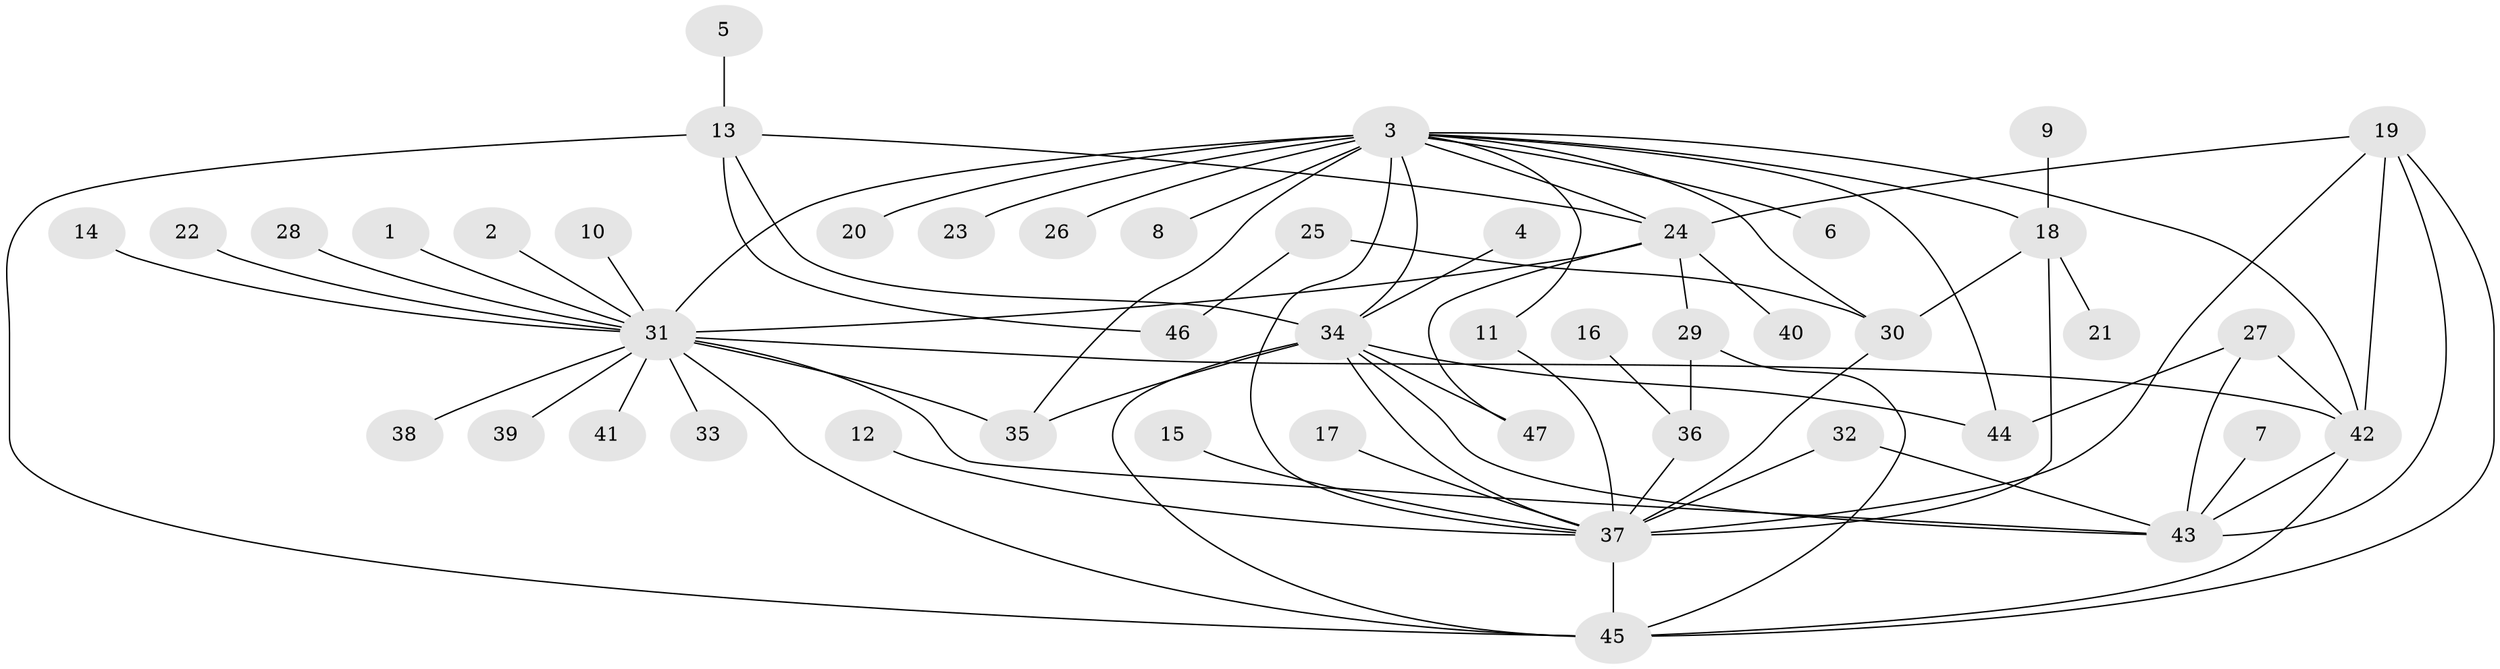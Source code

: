 // original degree distribution, {2: 0.23655913978494625, 19: 0.010752688172043012, 21: 0.010752688172043012, 14: 0.010752688172043012, 3: 0.10752688172043011, 5: 0.06451612903225806, 8: 0.021505376344086023, 1: 0.46236559139784944, 6: 0.021505376344086023, 15: 0.010752688172043012, 4: 0.043010752688172046}
// Generated by graph-tools (version 1.1) at 2025/49/03/09/25 03:49:54]
// undirected, 47 vertices, 74 edges
graph export_dot {
graph [start="1"]
  node [color=gray90,style=filled];
  1;
  2;
  3;
  4;
  5;
  6;
  7;
  8;
  9;
  10;
  11;
  12;
  13;
  14;
  15;
  16;
  17;
  18;
  19;
  20;
  21;
  22;
  23;
  24;
  25;
  26;
  27;
  28;
  29;
  30;
  31;
  32;
  33;
  34;
  35;
  36;
  37;
  38;
  39;
  40;
  41;
  42;
  43;
  44;
  45;
  46;
  47;
  1 -- 31 [weight=1.0];
  2 -- 31 [weight=1.0];
  3 -- 6 [weight=1.0];
  3 -- 8 [weight=1.0];
  3 -- 11 [weight=1.0];
  3 -- 18 [weight=1.0];
  3 -- 20 [weight=1.0];
  3 -- 23 [weight=1.0];
  3 -- 24 [weight=1.0];
  3 -- 26 [weight=1.0];
  3 -- 30 [weight=1.0];
  3 -- 31 [weight=3.0];
  3 -- 34 [weight=1.0];
  3 -- 35 [weight=1.0];
  3 -- 37 [weight=1.0];
  3 -- 42 [weight=1.0];
  3 -- 44 [weight=1.0];
  4 -- 34 [weight=1.0];
  5 -- 13 [weight=1.0];
  7 -- 43 [weight=1.0];
  9 -- 18 [weight=1.0];
  10 -- 31 [weight=1.0];
  11 -- 37 [weight=1.0];
  12 -- 37 [weight=1.0];
  13 -- 24 [weight=1.0];
  13 -- 34 [weight=1.0];
  13 -- 45 [weight=1.0];
  13 -- 46 [weight=1.0];
  14 -- 31 [weight=1.0];
  15 -- 37 [weight=1.0];
  16 -- 36 [weight=1.0];
  17 -- 37 [weight=1.0];
  18 -- 21 [weight=1.0];
  18 -- 30 [weight=1.0];
  18 -- 37 [weight=1.0];
  19 -- 24 [weight=1.0];
  19 -- 37 [weight=1.0];
  19 -- 42 [weight=1.0];
  19 -- 43 [weight=1.0];
  19 -- 45 [weight=1.0];
  22 -- 31 [weight=1.0];
  24 -- 29 [weight=1.0];
  24 -- 31 [weight=1.0];
  24 -- 40 [weight=1.0];
  24 -- 47 [weight=1.0];
  25 -- 30 [weight=1.0];
  25 -- 46 [weight=1.0];
  27 -- 42 [weight=1.0];
  27 -- 43 [weight=2.0];
  27 -- 44 [weight=1.0];
  28 -- 31 [weight=1.0];
  29 -- 36 [weight=1.0];
  29 -- 45 [weight=1.0];
  30 -- 37 [weight=1.0];
  31 -- 33 [weight=1.0];
  31 -- 35 [weight=1.0];
  31 -- 38 [weight=1.0];
  31 -- 39 [weight=1.0];
  31 -- 41 [weight=1.0];
  31 -- 42 [weight=1.0];
  31 -- 43 [weight=1.0];
  31 -- 45 [weight=1.0];
  32 -- 37 [weight=1.0];
  32 -- 43 [weight=1.0];
  34 -- 35 [weight=2.0];
  34 -- 37 [weight=1.0];
  34 -- 43 [weight=2.0];
  34 -- 44 [weight=1.0];
  34 -- 45 [weight=1.0];
  34 -- 47 [weight=1.0];
  36 -- 37 [weight=1.0];
  37 -- 45 [weight=1.0];
  42 -- 43 [weight=1.0];
  42 -- 45 [weight=1.0];
}
